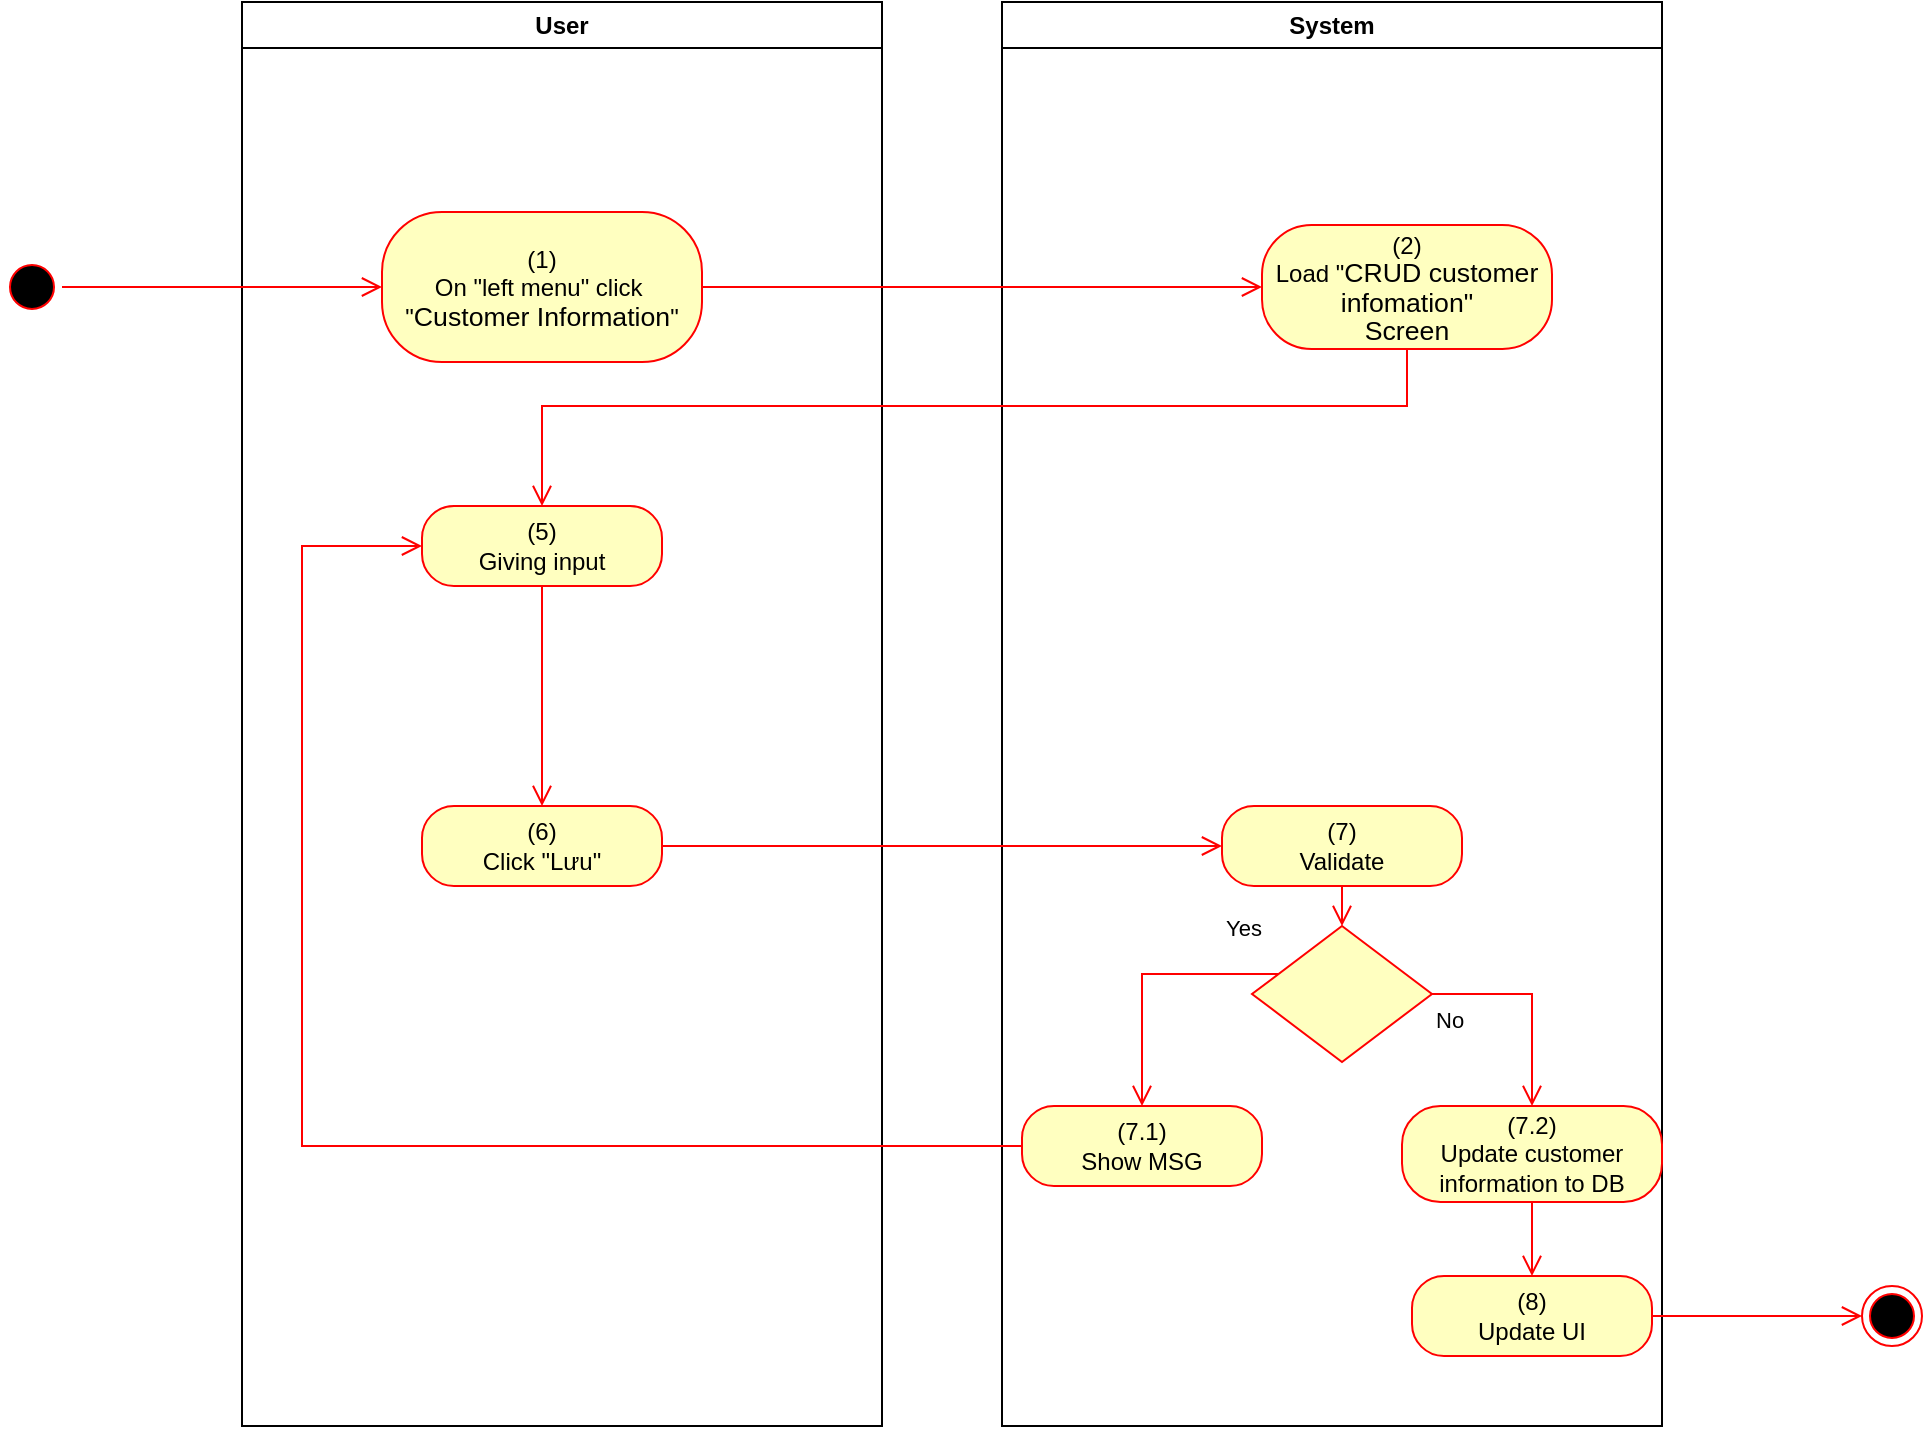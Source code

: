 <mxfile version="15.4.0" type="device"><diagram id="xhAygA-U95bMpeuCZh0O" name="Page-1"><mxGraphModel dx="1086" dy="806" grid="1" gridSize="10" guides="1" tooltips="1" connect="1" arrows="1" fold="1" page="1" pageScale="1" pageWidth="850" pageHeight="1100" math="0" shadow="0"><root><mxCell id="0"/><mxCell id="1" parent="0"/><mxCell id="0Go89W-yfSkpXBYlmxh4-1" value="User" style="swimlane;whiteSpace=wrap" vertex="1" parent="1"><mxGeometry x="140" y="128" width="320" height="712" as="geometry"><mxRectangle x="120" y="128" width="60" height="23" as="alternateBounds"/></mxGeometry></mxCell><mxCell id="0Go89W-yfSkpXBYlmxh4-2" value="(1)&lt;br style=&quot;padding: 0px ; margin: 0px&quot;&gt;On &quot;left menu&quot; click&amp;nbsp;&lt;br style=&quot;padding: 0px ; margin: 0px&quot;&gt;&quot;&lt;span lang=&quot;EN-GB&quot; style=&quot;font-size: 10pt ; line-height: 14.267px ; font-family: &amp;#34;arial&amp;#34; , sans-serif&quot;&gt;Customer Information&lt;/span&gt;&quot;" style="rounded=1;whiteSpace=wrap;html=1;arcSize=40;fontColor=#000000;fillColor=#ffffc0;strokeColor=#ff0000;" vertex="1" parent="0Go89W-yfSkpXBYlmxh4-1"><mxGeometry x="70" y="105" width="160" height="75" as="geometry"/></mxCell><mxCell id="0Go89W-yfSkpXBYlmxh4-4" value="(6)&lt;br&gt;Click &quot;Lưu&quot;" style="rounded=1;whiteSpace=wrap;html=1;arcSize=40;fontColor=#000000;fillColor=#ffffc0;strokeColor=#ff0000;" vertex="1" parent="0Go89W-yfSkpXBYlmxh4-1"><mxGeometry x="90" y="402" width="120" height="40" as="geometry"/></mxCell><mxCell id="0Go89W-yfSkpXBYlmxh4-6" value="" style="edgeStyle=orthogonalEdgeStyle;html=1;verticalAlign=bottom;endArrow=open;endSize=8;strokeColor=#ff0000;rounded=0;entryX=0.5;entryY=0;entryDx=0;entryDy=0;exitX=0.5;exitY=1;exitDx=0;exitDy=0;" edge="1" parent="0Go89W-yfSkpXBYlmxh4-1" source="0Go89W-yfSkpXBYlmxh4-29" target="0Go89W-yfSkpXBYlmxh4-4"><mxGeometry relative="1" as="geometry"><mxPoint x="330" y="402" as="targetPoint"/><mxPoint x="150" y="362" as="sourcePoint"/></mxGeometry></mxCell><mxCell id="0Go89W-yfSkpXBYlmxh4-29" value="(5)&lt;br&gt;Giving input" style="rounded=1;whiteSpace=wrap;html=1;arcSize=40;fontColor=#000000;fillColor=#ffffc0;strokeColor=#ff0000;" vertex="1" parent="0Go89W-yfSkpXBYlmxh4-1"><mxGeometry x="90" y="252" width="120" height="40" as="geometry"/></mxCell><mxCell id="0Go89W-yfSkpXBYlmxh4-7" value="System" style="swimlane;whiteSpace=wrap;startSize=23;" vertex="1" parent="1"><mxGeometry x="520" y="128" width="330" height="712" as="geometry"/></mxCell><mxCell id="0Go89W-yfSkpXBYlmxh4-8" value="(2)&lt;br&gt;Load &quot;&lt;span lang=&quot;EN-GB&quot; style=&quot;font-size: 10pt ; line-height: 14.267px ; font-family: &amp;#34;arial&amp;#34; , sans-serif&quot;&gt;&lt;span lang=&quot;EN-GB&quot; style=&quot;font-size: 10pt ; line-height: 14.267px&quot;&gt;CRUD customer&lt;br&gt;infomation&lt;/span&gt;&quot;&lt;br&gt;Screen&lt;/span&gt;" style="rounded=1;whiteSpace=wrap;html=1;arcSize=40;fontColor=#000000;fillColor=#ffffc0;strokeColor=#ff0000;" vertex="1" parent="0Go89W-yfSkpXBYlmxh4-7"><mxGeometry x="130" y="111.5" width="145" height="62" as="geometry"/></mxCell><mxCell id="0Go89W-yfSkpXBYlmxh4-9" value="(7)&lt;br&gt;Validate" style="rounded=1;whiteSpace=wrap;html=1;arcSize=40;fontColor=#000000;fillColor=#ffffc0;strokeColor=#ff0000;" vertex="1" parent="0Go89W-yfSkpXBYlmxh4-7"><mxGeometry x="110" y="402" width="120" height="40" as="geometry"/></mxCell><mxCell id="0Go89W-yfSkpXBYlmxh4-10" value="" style="edgeStyle=orthogonalEdgeStyle;html=1;verticalAlign=bottom;endArrow=open;endSize=8;strokeColor=#ff0000;rounded=0;entryX=0.5;entryY=0;entryDx=0;entryDy=0;" edge="1" parent="0Go89W-yfSkpXBYlmxh4-7" source="0Go89W-yfSkpXBYlmxh4-9" target="0Go89W-yfSkpXBYlmxh4-11"><mxGeometry relative="1" as="geometry"><mxPoint x="165" y="442" as="targetPoint"/></mxGeometry></mxCell><mxCell id="0Go89W-yfSkpXBYlmxh4-11" value="" style="rhombus;whiteSpace=wrap;html=1;fillColor=#ffffc0;strokeColor=#ff0000;" vertex="1" parent="0Go89W-yfSkpXBYlmxh4-7"><mxGeometry x="125" y="462" width="90" height="68" as="geometry"/></mxCell><mxCell id="0Go89W-yfSkpXBYlmxh4-12" value="No" style="edgeStyle=orthogonalEdgeStyle;html=1;align=left;verticalAlign=top;endArrow=open;endSize=8;strokeColor=#ff0000;rounded=0;exitX=1;exitY=0.5;exitDx=0;exitDy=0;" edge="1" parent="0Go89W-yfSkpXBYlmxh4-7" source="0Go89W-yfSkpXBYlmxh4-11" target="0Go89W-yfSkpXBYlmxh4-13"><mxGeometry x="-1" relative="1" as="geometry"><mxPoint x="170" y="552" as="targetPoint"/></mxGeometry></mxCell><mxCell id="0Go89W-yfSkpXBYlmxh4-13" value="(7.2)&lt;br&gt;Update customer information to DB" style="rounded=1;whiteSpace=wrap;html=1;arcSize=40;fontColor=#000000;fillColor=#ffffc0;strokeColor=#ff0000;" vertex="1" parent="0Go89W-yfSkpXBYlmxh4-7"><mxGeometry x="200" y="552" width="130" height="48" as="geometry"/></mxCell><mxCell id="0Go89W-yfSkpXBYlmxh4-14" value="(8)&lt;br&gt;Update UI" style="rounded=1;whiteSpace=wrap;html=1;arcSize=40;fontColor=#000000;fillColor=#ffffc0;strokeColor=#ff0000;" vertex="1" parent="0Go89W-yfSkpXBYlmxh4-7"><mxGeometry x="205" y="637" width="120" height="40" as="geometry"/></mxCell><mxCell id="0Go89W-yfSkpXBYlmxh4-15" value="" style="edgeStyle=orthogonalEdgeStyle;html=1;verticalAlign=bottom;endArrow=open;endSize=8;strokeColor=#ff0000;rounded=0;exitX=0.5;exitY=1;exitDx=0;exitDy=0;entryX=0.5;entryY=0;entryDx=0;entryDy=0;" edge="1" parent="0Go89W-yfSkpXBYlmxh4-7" source="0Go89W-yfSkpXBYlmxh4-13" target="0Go89W-yfSkpXBYlmxh4-14"><mxGeometry relative="1" as="geometry"><mxPoint x="170" y="642" as="targetPoint"/></mxGeometry></mxCell><mxCell id="0Go89W-yfSkpXBYlmxh4-16" value="(7.1)&lt;br&gt;Show MSG" style="rounded=1;whiteSpace=wrap;html=1;arcSize=40;fontColor=#000000;fillColor=#ffffc0;strokeColor=#ff0000;" vertex="1" parent="0Go89W-yfSkpXBYlmxh4-7"><mxGeometry x="10" y="552" width="120" height="40" as="geometry"/></mxCell><mxCell id="0Go89W-yfSkpXBYlmxh4-17" value="Yes" style="edgeStyle=orthogonalEdgeStyle;html=1;align=left;verticalAlign=bottom;endArrow=open;endSize=8;strokeColor=#ff0000;rounded=0;entryX=0.5;entryY=0;entryDx=0;entryDy=0;" edge="1" parent="0Go89W-yfSkpXBYlmxh4-7" source="0Go89W-yfSkpXBYlmxh4-11" target="0Go89W-yfSkpXBYlmxh4-16"><mxGeometry x="-0.579" y="-14" relative="1" as="geometry"><mxPoint x="70" y="552" as="targetPoint"/><Array as="points"><mxPoint x="70" y="486"/></Array><mxPoint as="offset"/></mxGeometry></mxCell><mxCell id="0Go89W-yfSkpXBYlmxh4-19" value="" style="ellipse;html=1;shape=startState;fillColor=#000000;strokeColor=#ff0000;" vertex="1" parent="1"><mxGeometry x="20" y="255.5" width="30" height="30" as="geometry"/></mxCell><mxCell id="0Go89W-yfSkpXBYlmxh4-20" value="" style="edgeStyle=orthogonalEdgeStyle;html=1;verticalAlign=bottom;endArrow=open;endSize=8;strokeColor=#ff0000;rounded=0;entryX=0;entryY=0.5;entryDx=0;entryDy=0;" edge="1" parent="1" source="0Go89W-yfSkpXBYlmxh4-19" target="0Go89W-yfSkpXBYlmxh4-2"><mxGeometry relative="1" as="geometry"><mxPoint x="200" y="253" as="targetPoint"/></mxGeometry></mxCell><mxCell id="0Go89W-yfSkpXBYlmxh4-21" value="" style="edgeStyle=orthogonalEdgeStyle;html=1;verticalAlign=bottom;endArrow=open;endSize=8;strokeColor=#ff0000;rounded=0;entryX=0;entryY=0.5;entryDx=0;entryDy=0;" edge="1" parent="1" source="0Go89W-yfSkpXBYlmxh4-2" target="0Go89W-yfSkpXBYlmxh4-8"><mxGeometry relative="1" as="geometry"><mxPoint x="600" y="271" as="targetPoint"/></mxGeometry></mxCell><mxCell id="0Go89W-yfSkpXBYlmxh4-22" value="" style="edgeStyle=orthogonalEdgeStyle;html=1;verticalAlign=bottom;endArrow=open;endSize=8;strokeColor=#ff0000;rounded=0;entryX=0.5;entryY=0;entryDx=0;entryDy=0;" edge="1" parent="1" source="0Go89W-yfSkpXBYlmxh4-8" target="0Go89W-yfSkpXBYlmxh4-29"><mxGeometry relative="1" as="geometry"><mxPoint x="290" y="363" as="targetPoint"/><Array as="points"><mxPoint x="723" y="330"/><mxPoint x="290" y="330"/><mxPoint x="290" y="380"/></Array></mxGeometry></mxCell><mxCell id="0Go89W-yfSkpXBYlmxh4-23" value="" style="edgeStyle=orthogonalEdgeStyle;html=1;verticalAlign=bottom;endArrow=open;endSize=8;strokeColor=#ff0000;rounded=0;entryX=0;entryY=0.5;entryDx=0;entryDy=0;" edge="1" parent="1" source="0Go89W-yfSkpXBYlmxh4-4" target="0Go89W-yfSkpXBYlmxh4-9"><mxGeometry relative="1" as="geometry"><mxPoint x="280" y="570" as="targetPoint"/></mxGeometry></mxCell><mxCell id="0Go89W-yfSkpXBYlmxh4-24" value="" style="ellipse;html=1;shape=endState;fillColor=#000000;strokeColor=#ff0000;" vertex="1" parent="1"><mxGeometry x="950" y="770" width="30" height="30" as="geometry"/></mxCell><mxCell id="0Go89W-yfSkpXBYlmxh4-25" value="" style="edgeStyle=orthogonalEdgeStyle;html=1;verticalAlign=bottom;endArrow=open;endSize=8;strokeColor=#ff0000;rounded=0;exitX=1;exitY=0.5;exitDx=0;exitDy=0;entryX=0;entryY=0.5;entryDx=0;entryDy=0;" edge="1" parent="1" source="0Go89W-yfSkpXBYlmxh4-14" target="0Go89W-yfSkpXBYlmxh4-24"><mxGeometry relative="1" as="geometry"><mxPoint x="820" y="760" as="targetPoint"/><mxPoint x="820" y="700" as="sourcePoint"/></mxGeometry></mxCell><mxCell id="0Go89W-yfSkpXBYlmxh4-30" value="" style="edgeStyle=orthogonalEdgeStyle;html=1;verticalAlign=bottom;endArrow=open;endSize=8;strokeColor=#ff0000;rounded=0;entryX=0;entryY=0.5;entryDx=0;entryDy=0;exitX=0;exitY=0.5;exitDx=0;exitDy=0;" edge="1" parent="1" source="0Go89W-yfSkpXBYlmxh4-16" target="0Go89W-yfSkpXBYlmxh4-29"><mxGeometry relative="1" as="geometry"><mxPoint x="640" y="560" as="targetPoint"/><mxPoint x="360" y="560" as="sourcePoint"/><Array as="points"><mxPoint x="170" y="700"/><mxPoint x="170" y="400"/></Array></mxGeometry></mxCell></root></mxGraphModel></diagram></mxfile>